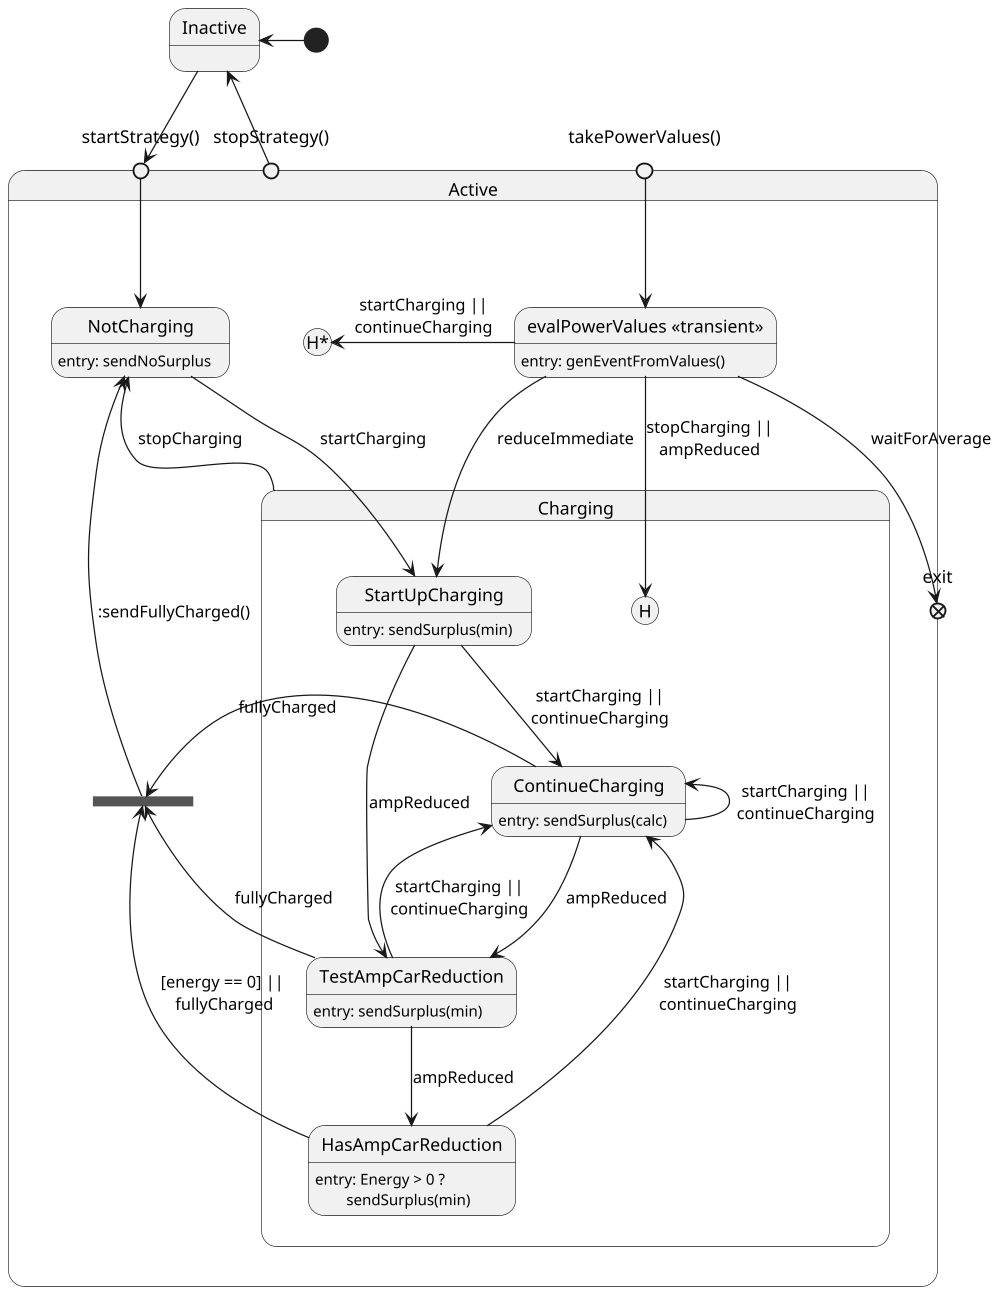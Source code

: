 @startuml
'https://plantuml.com/state-diagram

scale 1000 width
state "Inactive" as ia
'act -left-> act : [takePowerValues : eval]
state "Active" as act {

'    act: on: powerValues : \n\tcheck stop immediate,\n\tcalculate values,\n\tdelegate to substate

    state "takePowerValues()" as pv <<entryPoint>>
    state "startStrategy()" as start <<entryPoint>>
    state "stopStrategy()" as stop <<entryPoint>>

    start -down-> nc


    state "NotCharging" as nc
    nc: entry: sendNoSurplus

    state ncj <<join>>

 '   state "Filling Stack" as fill

    state "evalPowerValues <<transient>>" as eval
        eval: entry: genEventFromValues()

    state "Charging" as chg {

        state "StartUpCharging" as sc
        sc: entry: sendSurplus(min)

        state "ContinueCharging" as ch
        ch: entry: sendSurplus(calc)

        state "TestAmpCarReduction" as tr
        tr: entry: sendSurplus(min)

        state "HasAmpCarReduction" as hr
        hr: entry: Energy > 0 ?\n\tsendSurplus(min)
        nc --> sc : startCharging

        eval --> [H] : stopCharging ||\nampReduced

    }
    state exit <<exitPoint>>

    eval -left-> [H*] : startCharging ||\ncontinueCharging
    eval --> exit : waitForAverage
    eval -down-> sc : reduceImmediate


    chg -up-> nc : stopCharging

    sc -down-> ch : startCharging ||\ncontinueCharging
    sc --> tr : ampReduced
    ch -left-> ch : startCharging ||\ncontinueCharging
    ch -down-> tr : ampReduced
    tr -up-> ch : startCharging ||\ncontinueCharging
    tr -down-> hr : ampReduced
    hr -up-> ch : startCharging ||\ncontinueCharging
    hr -up-> ncj : [energy == 0] ||\n fullyCharged
    tr -up-> ncj : fullyCharged
    ch --> ncj : fullyCharged
    ncj -up-> nc : :sendFullyCharged()

}

pv --> eval
[*] -left-> ia
'exit -down-> [*] : [stopStrategy]
stop -up-> ia
ia -down-> start
'stop -up-> [*]
@enduml
